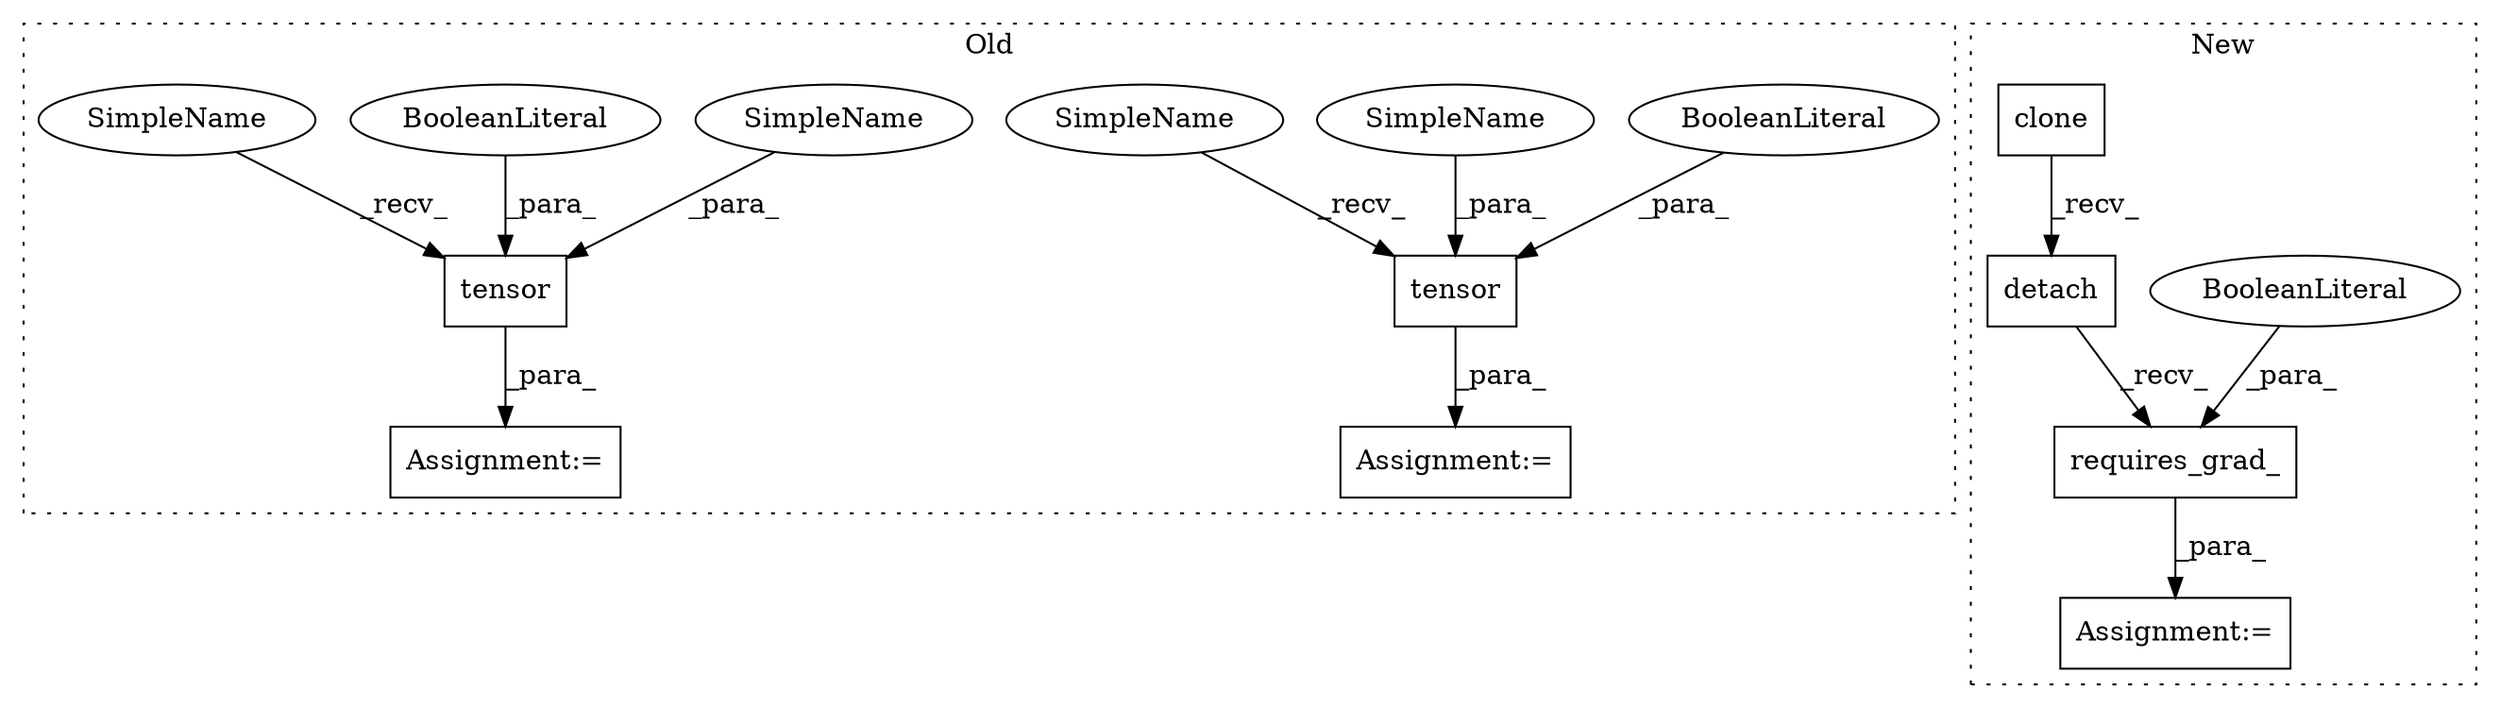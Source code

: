 digraph G {
subgraph cluster0 {
1 [label="tensor" a="32" s="2411,2426" l="7,1" shape="box"];
5 [label="BooleanLiteral" a="9" s="2422" l="4" shape="ellipse"];
7 [label="tensor" a="32" s="2455,2470" l="7,1" shape="box"];
8 [label="BooleanLiteral" a="9" s="2466" l="4" shape="ellipse"];
9 [label="Assignment:=" a="7" s="2448" l="1" shape="box"];
11 [label="Assignment:=" a="7" s="2404" l="1" shape="box"];
12 [label="SimpleName" a="42" s="2418" l="3" shape="ellipse"];
13 [label="SimpleName" a="42" s="2462" l="3" shape="ellipse"];
14 [label="SimpleName" a="42" s="2405" l="5" shape="ellipse"];
15 [label="SimpleName" a="42" s="2449" l="5" shape="ellipse"];
label = "Old";
style="dotted";
}
subgraph cluster1 {
2 [label="requires_grad_" a="32" s="2443,2462" l="15,1" shape="box"];
3 [label="BooleanLiteral" a="9" s="2458" l="4" shape="ellipse"];
4 [label="clone" a="32" s="2426" l="7" shape="box"];
6 [label="detach" a="32" s="2434" l="8" shape="box"];
10 [label="Assignment:=" a="7" s="2414" l="1" shape="box"];
label = "New";
style="dotted";
}
1 -> 11 [label="_para_"];
2 -> 10 [label="_para_"];
3 -> 2 [label="_para_"];
4 -> 6 [label="_recv_"];
5 -> 1 [label="_para_"];
6 -> 2 [label="_recv_"];
7 -> 9 [label="_para_"];
8 -> 7 [label="_para_"];
12 -> 1 [label="_para_"];
13 -> 7 [label="_para_"];
14 -> 1 [label="_recv_"];
15 -> 7 [label="_recv_"];
}